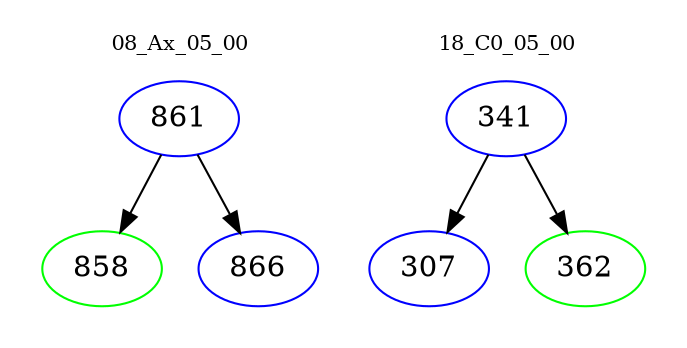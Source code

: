 digraph{
subgraph cluster_0 {
color = white
label = "08_Ax_05_00";
fontsize=10;
T0_861 [label="861", color="blue"]
T0_861 -> T0_858 [color="black"]
T0_858 [label="858", color="green"]
T0_861 -> T0_866 [color="black"]
T0_866 [label="866", color="blue"]
}
subgraph cluster_1 {
color = white
label = "18_C0_05_00";
fontsize=10;
T1_341 [label="341", color="blue"]
T1_341 -> T1_307 [color="black"]
T1_307 [label="307", color="blue"]
T1_341 -> T1_362 [color="black"]
T1_362 [label="362", color="green"]
}
}
